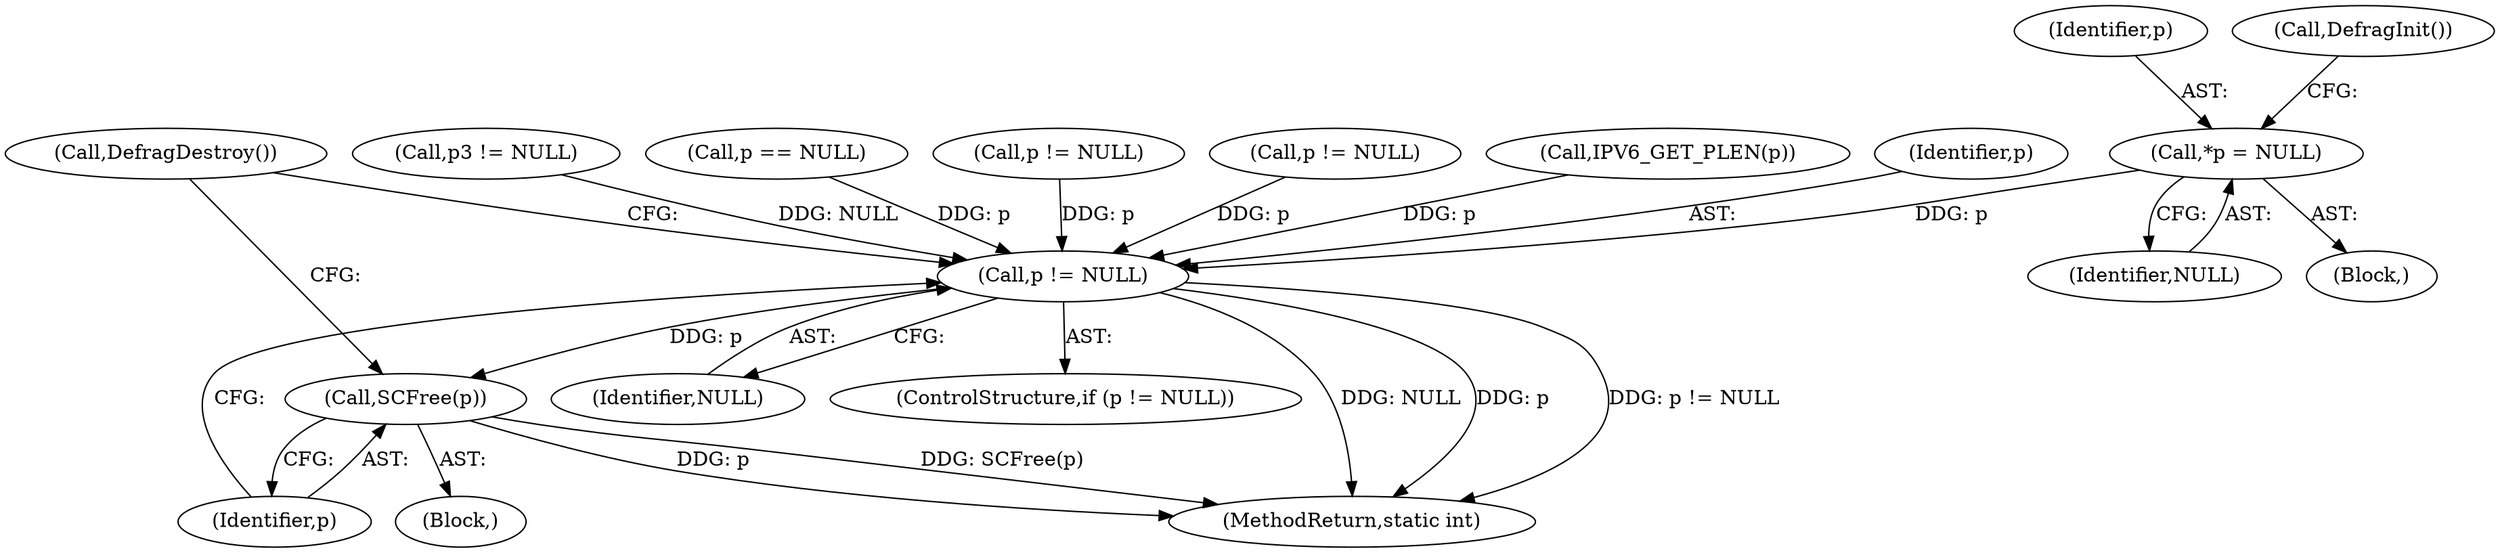 digraph "0_suricata_4a04f814b15762eb446a5ead4d69d021512df6f8_6@pointer" {
"1000114" [label="(Call,*p = NULL)"];
"1000231" [label="(Call,p != NULL)"];
"1000235" [label="(Call,SCFree(p))"];
"1000116" [label="(Identifier,NULL)"];
"1000237" [label="(Call,DefragDestroy())"];
"1000167" [label="(Call,p != NULL)"];
"1000115" [label="(Identifier,p)"];
"1000180" [label="(Call,p != NULL)"];
"1000233" [label="(Identifier,NULL)"];
"1000234" [label="(Block,)"];
"1000200" [label="(Call,IPV6_GET_PLEN(p))"];
"1000117" [label="(Call,DefragInit())"];
"1000232" [label="(Identifier,p)"];
"1000236" [label="(Identifier,p)"];
"1000240" [label="(MethodReturn,static int)"];
"1000224" [label="(Call,p3 != NULL)"];
"1000231" [label="(Call,p != NULL)"];
"1000104" [label="(Block,)"];
"1000193" [label="(Call,p == NULL)"];
"1000230" [label="(ControlStructure,if (p != NULL))"];
"1000235" [label="(Call,SCFree(p))"];
"1000114" [label="(Call,*p = NULL)"];
"1000114" -> "1000104"  [label="AST: "];
"1000114" -> "1000116"  [label="CFG: "];
"1000115" -> "1000114"  [label="AST: "];
"1000116" -> "1000114"  [label="AST: "];
"1000117" -> "1000114"  [label="CFG: "];
"1000114" -> "1000231"  [label="DDG: p"];
"1000231" -> "1000230"  [label="AST: "];
"1000231" -> "1000233"  [label="CFG: "];
"1000232" -> "1000231"  [label="AST: "];
"1000233" -> "1000231"  [label="AST: "];
"1000236" -> "1000231"  [label="CFG: "];
"1000237" -> "1000231"  [label="CFG: "];
"1000231" -> "1000240"  [label="DDG: p != NULL"];
"1000231" -> "1000240"  [label="DDG: NULL"];
"1000231" -> "1000240"  [label="DDG: p"];
"1000167" -> "1000231"  [label="DDG: p"];
"1000180" -> "1000231"  [label="DDG: p"];
"1000193" -> "1000231"  [label="DDG: p"];
"1000200" -> "1000231"  [label="DDG: p"];
"1000224" -> "1000231"  [label="DDG: NULL"];
"1000231" -> "1000235"  [label="DDG: p"];
"1000235" -> "1000234"  [label="AST: "];
"1000235" -> "1000236"  [label="CFG: "];
"1000236" -> "1000235"  [label="AST: "];
"1000237" -> "1000235"  [label="CFG: "];
"1000235" -> "1000240"  [label="DDG: SCFree(p)"];
"1000235" -> "1000240"  [label="DDG: p"];
}
